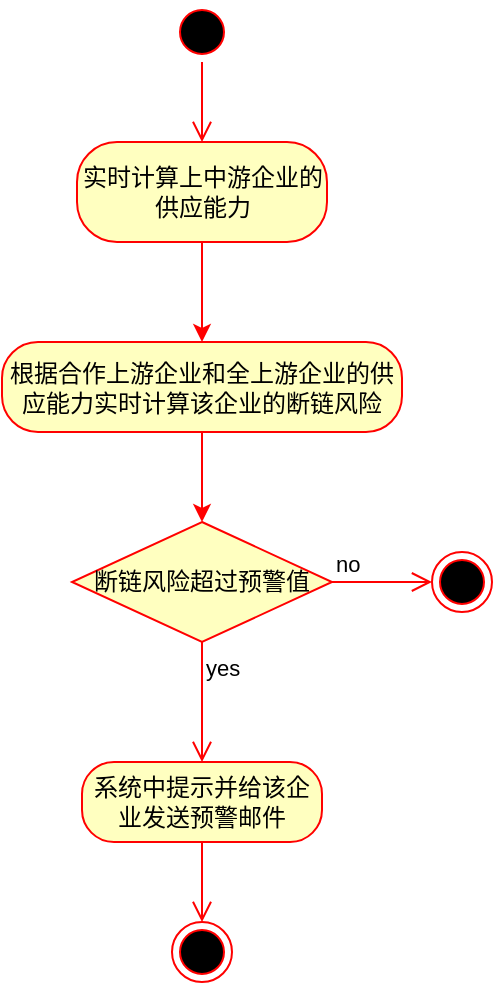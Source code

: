 <mxfile version="26.0.2">
  <diagram name="第 1 页" id="4_8M0agI5orC9RJVUApe">
    <mxGraphModel dx="722" dy="382" grid="1" gridSize="10" guides="1" tooltips="1" connect="1" arrows="1" fold="1" page="1" pageScale="1" pageWidth="2339" pageHeight="3300" math="0" shadow="0">
      <root>
        <mxCell id="0" />
        <mxCell id="1" parent="0" />
        <mxCell id="aFCvyqH1sVh0YoV7rTKQ-1" value="" style="ellipse;html=1;shape=startState;fillColor=#000000;strokeColor=#ff0000;" vertex="1" parent="1">
          <mxGeometry x="775" y="220" width="30" height="30" as="geometry" />
        </mxCell>
        <mxCell id="aFCvyqH1sVh0YoV7rTKQ-2" value="" style="edgeStyle=orthogonalEdgeStyle;html=1;verticalAlign=bottom;endArrow=open;endSize=8;strokeColor=#ff0000;rounded=0;entryX=0.5;entryY=0;entryDx=0;entryDy=0;" edge="1" source="aFCvyqH1sVh0YoV7rTKQ-1" parent="1" target="aFCvyqH1sVh0YoV7rTKQ-3">
          <mxGeometry relative="1" as="geometry">
            <mxPoint x="790" y="310" as="targetPoint" />
          </mxGeometry>
        </mxCell>
        <mxCell id="aFCvyqH1sVh0YoV7rTKQ-6" value="" style="edgeStyle=orthogonalEdgeStyle;rounded=0;orthogonalLoop=1;jettySize=auto;html=1;strokeColor=#FF0000;" edge="1" parent="1" source="aFCvyqH1sVh0YoV7rTKQ-3" target="aFCvyqH1sVh0YoV7rTKQ-5">
          <mxGeometry relative="1" as="geometry" />
        </mxCell>
        <mxCell id="aFCvyqH1sVh0YoV7rTKQ-3" value="实时计算上中游企业的供应能力" style="rounded=1;whiteSpace=wrap;html=1;arcSize=40;fontColor=#000000;fillColor=#ffffc0;strokeColor=#ff0000;" vertex="1" parent="1">
          <mxGeometry x="727.5" y="290" width="125" height="50" as="geometry" />
        </mxCell>
        <mxCell id="aFCvyqH1sVh0YoV7rTKQ-10" style="edgeStyle=orthogonalEdgeStyle;rounded=0;orthogonalLoop=1;jettySize=auto;html=1;entryX=0.5;entryY=0;entryDx=0;entryDy=0;strokeColor=#FF0000;" edge="1" parent="1" source="aFCvyqH1sVh0YoV7rTKQ-5" target="aFCvyqH1sVh0YoV7rTKQ-7">
          <mxGeometry relative="1" as="geometry" />
        </mxCell>
        <mxCell id="aFCvyqH1sVh0YoV7rTKQ-5" value="根据合作上游企业和全上游企业的供应能力实时计算该企业的断链风险" style="whiteSpace=wrap;html=1;fillColor=#ffffc0;strokeColor=#ff0000;fontColor=#000000;rounded=1;arcSize=40;" vertex="1" parent="1">
          <mxGeometry x="690" y="390" width="200" height="45" as="geometry" />
        </mxCell>
        <mxCell id="aFCvyqH1sVh0YoV7rTKQ-7" value="断链风险超过预警值" style="rhombus;whiteSpace=wrap;html=1;fontColor=#000000;fillColor=#ffffc0;strokeColor=#ff0000;" vertex="1" parent="1">
          <mxGeometry x="725" y="480" width="130" height="60" as="geometry" />
        </mxCell>
        <mxCell id="aFCvyqH1sVh0YoV7rTKQ-8" value="no" style="edgeStyle=orthogonalEdgeStyle;html=1;align=left;verticalAlign=bottom;endArrow=open;endSize=8;strokeColor=#ff0000;rounded=0;entryX=0;entryY=0.5;entryDx=0;entryDy=0;" edge="1" source="aFCvyqH1sVh0YoV7rTKQ-7" parent="1" target="aFCvyqH1sVh0YoV7rTKQ-13">
          <mxGeometry x="-1" relative="1" as="geometry">
            <mxPoint x="955" y="510" as="targetPoint" />
          </mxGeometry>
        </mxCell>
        <mxCell id="aFCvyqH1sVh0YoV7rTKQ-9" value="yes" style="edgeStyle=orthogonalEdgeStyle;html=1;align=left;verticalAlign=top;endArrow=open;endSize=8;strokeColor=#ff0000;rounded=0;entryX=0.5;entryY=0;entryDx=0;entryDy=0;" edge="1" source="aFCvyqH1sVh0YoV7rTKQ-7" parent="1" target="aFCvyqH1sVh0YoV7rTKQ-16">
          <mxGeometry x="-1" relative="1" as="geometry">
            <mxPoint x="790" y="590" as="targetPoint" />
          </mxGeometry>
        </mxCell>
        <mxCell id="aFCvyqH1sVh0YoV7rTKQ-13" value="" style="ellipse;html=1;shape=endState;fillColor=#000000;strokeColor=#ff0000;" vertex="1" parent="1">
          <mxGeometry x="905" y="495" width="30" height="30" as="geometry" />
        </mxCell>
        <mxCell id="aFCvyqH1sVh0YoV7rTKQ-16" value="系统中提示并给该企业发送预警邮件" style="rounded=1;whiteSpace=wrap;html=1;arcSize=40;fontColor=#000000;fillColor=#ffffc0;strokeColor=#ff0000;" vertex="1" parent="1">
          <mxGeometry x="730" y="600" width="120" height="40" as="geometry" />
        </mxCell>
        <mxCell id="aFCvyqH1sVh0YoV7rTKQ-17" value="" style="edgeStyle=orthogonalEdgeStyle;html=1;verticalAlign=bottom;endArrow=open;endSize=8;strokeColor=#ff0000;rounded=0;entryX=0.5;entryY=0;entryDx=0;entryDy=0;" edge="1" source="aFCvyqH1sVh0YoV7rTKQ-16" parent="1" target="aFCvyqH1sVh0YoV7rTKQ-18">
          <mxGeometry relative="1" as="geometry">
            <mxPoint x="790" y="690" as="targetPoint" />
          </mxGeometry>
        </mxCell>
        <mxCell id="aFCvyqH1sVh0YoV7rTKQ-18" value="" style="ellipse;html=1;shape=endState;fillColor=#000000;strokeColor=#ff0000;" vertex="1" parent="1">
          <mxGeometry x="775" y="680" width="30" height="30" as="geometry" />
        </mxCell>
      </root>
    </mxGraphModel>
  </diagram>
</mxfile>
